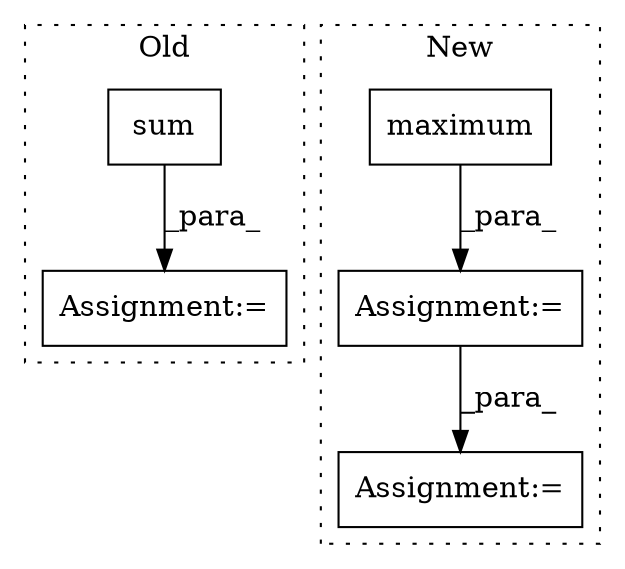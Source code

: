 digraph G {
subgraph cluster0 {
1 [label="sum" a="32" s="8850,8866" l="4,1" shape="box"];
5 [label="Assignment:=" a="7" s="8843" l="1" shape="box"];
label = "Old";
style="dotted";
}
subgraph cluster1 {
2 [label="maximum" a="32" s="8433,8474" l="8,1" shape="box"];
3 [label="Assignment:=" a="7" s="8588" l="1" shape="box"];
4 [label="Assignment:=" a="7" s="8429" l="1" shape="box"];
label = "New";
style="dotted";
}
1 -> 5 [label="_para_"];
2 -> 4 [label="_para_"];
4 -> 3 [label="_para_"];
}